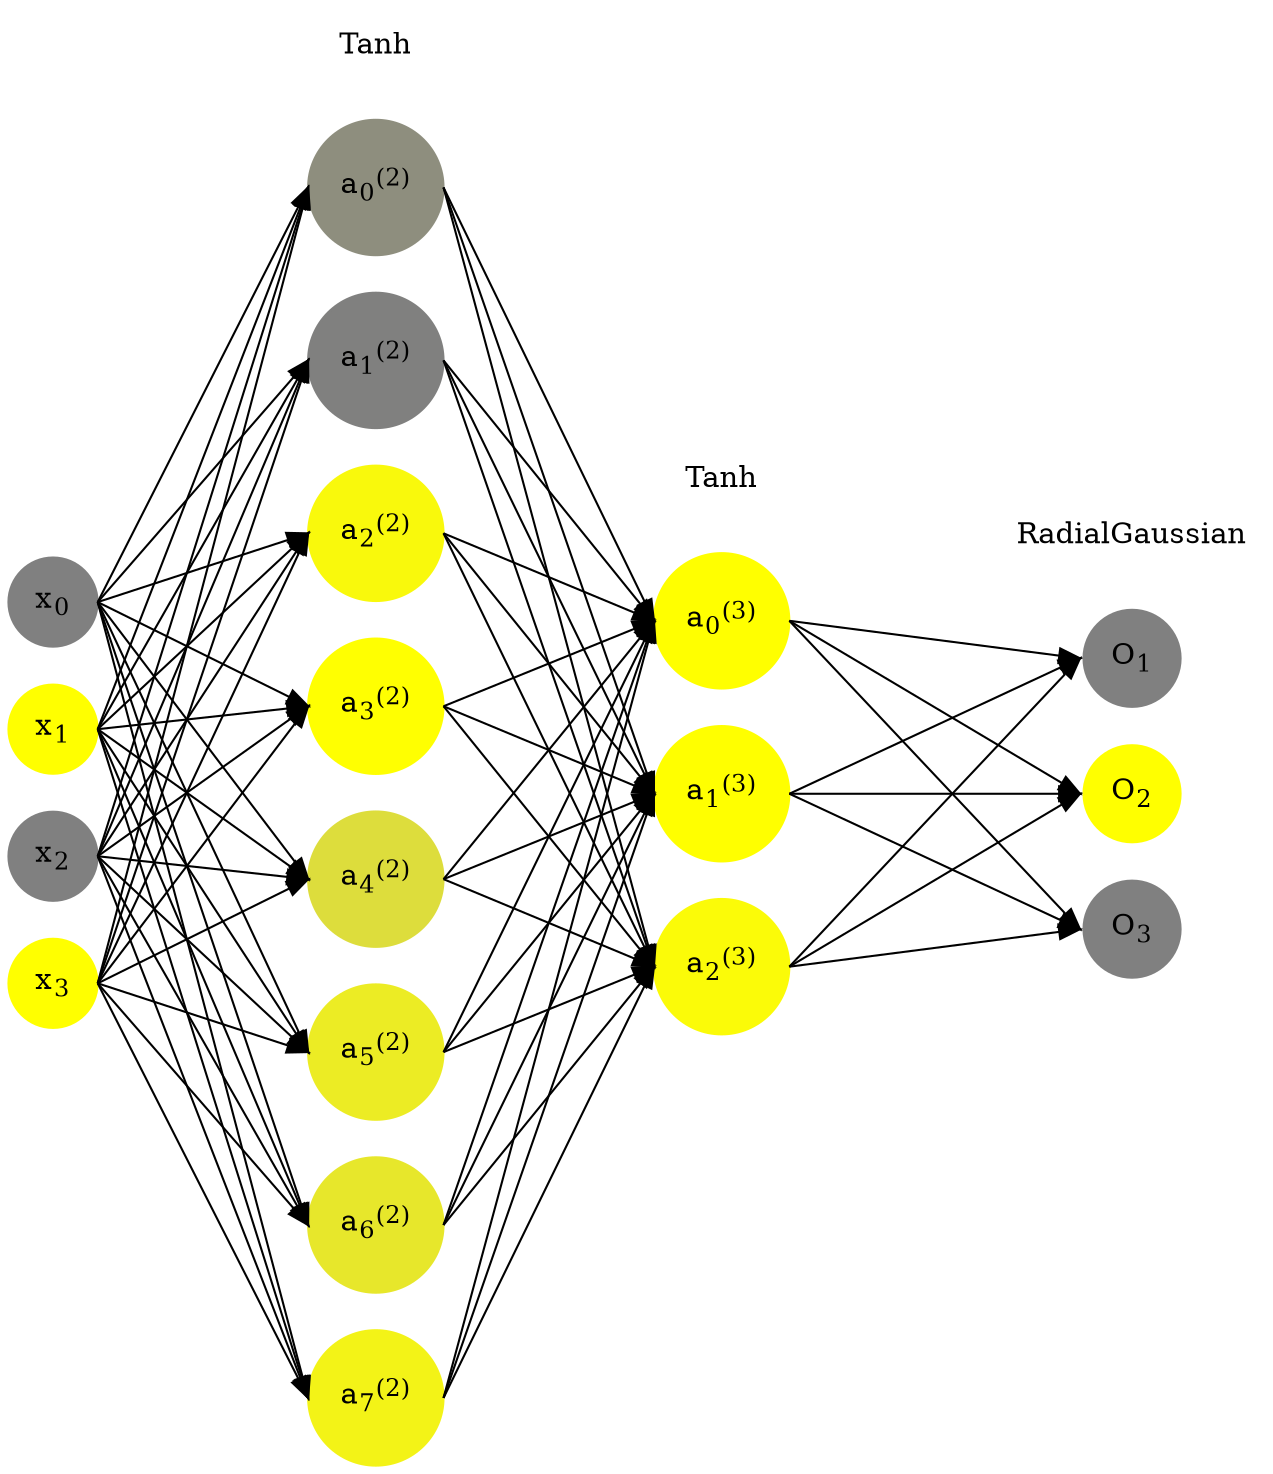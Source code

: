 digraph G {
	rankdir = LR;
	splines=false;
	edge[style=invis];
	ranksep= 1.4;
	{
	node [shape=circle, color="0.1667, 0.0, 0.5", style=filled, fillcolor="0.1667, 0.0, 0.5"];
	x0 [label=<x<sub>0</sub>>];
	}
	{
	node [shape=circle, color="0.1667, 1.0, 1.0", style=filled, fillcolor="0.1667, 1.0, 1.0"];
	x1 [label=<x<sub>1</sub>>];
	}
	{
	node [shape=circle, color="0.1667, 0.0, 0.5", style=filled, fillcolor="0.1667, 0.0, 0.5"];
	x2 [label=<x<sub>2</sub>>];
	}
	{
	node [shape=circle, color="0.1667, 1.0, 1.0", style=filled, fillcolor="0.1667, 1.0, 1.0"];
	x3 [label=<x<sub>3</sub>>];
	}
	{
	node [shape=circle, color="0.1667, 0.111544, 0.555772", style=filled, fillcolor="0.1667, 0.111544, 0.555772"];
	a02 [label=<a<sub>0</sub><sup>(2)</sup>>];
	}
	{
	node [shape=circle, color="0.1667, 0.007402, 0.503701", style=filled, fillcolor="0.1667, 0.007402, 0.503701"];
	a12 [label=<a<sub>1</sub><sup>(2)</sup>>];
	}
	{
	node [shape=circle, color="0.1667, 0.947996, 0.973998", style=filled, fillcolor="0.1667, 0.947996, 0.973998"];
	a22 [label=<a<sub>2</sub><sup>(2)</sup>>];
	}
	{
	node [shape=circle, color="0.1667, 0.994195, 0.997098", style=filled, fillcolor="0.1667, 0.994195, 0.997098"];
	a32 [label=<a<sub>3</sub><sup>(2)</sup>>];
	}
	{
	node [shape=circle, color="0.1667, 0.728252, 0.864126", style=filled, fillcolor="0.1667, 0.728252, 0.864126"];
	a42 [label=<a<sub>4</sub><sup>(2)</sup>>];
	}
	{
	node [shape=circle, color="0.1667, 0.847472, 0.923736", style=filled, fillcolor="0.1667, 0.847472, 0.923736"];
	a52 [label=<a<sub>5</sub><sup>(2)</sup>>];
	}
	{
	node [shape=circle, color="0.1667, 0.811704, 0.905852", style=filled, fillcolor="0.1667, 0.811704, 0.905852"];
	a62 [label=<a<sub>6</sub><sup>(2)</sup>>];
	}
	{
	node [shape=circle, color="0.1667, 0.904451, 0.952225", style=filled, fillcolor="0.1667, 0.904451, 0.952225"];
	a72 [label=<a<sub>7</sub><sup>(2)</sup>>];
	}
	{
	node [shape=circle, color="0.1667, 0.999277, 0.999638", style=filled, fillcolor="0.1667, 0.999277, 0.999638"];
	a03 [label=<a<sub>0</sub><sup>(3)</sup>>];
	}
	{
	node [shape=circle, color="0.1667, 0.999586, 0.999793", style=filled, fillcolor="0.1667, 0.999586, 0.999793"];
	a13 [label=<a<sub>1</sub><sup>(3)</sup>>];
	}
	{
	node [shape=circle, color="0.1667, 0.968146, 0.984073", style=filled, fillcolor="0.1667, 0.968146, 0.984073"];
	a23 [label=<a<sub>2</sub><sup>(3)</sup>>];
	}
	{
	node [shape=circle, color="0.1667, 0.0, 0.5", style=filled, fillcolor="0.1667, 0.0, 0.5"];
	O1 [label=<O<sub>1</sub>>];
	}
	{
	node [shape=circle, color="0.1667, 1.0, 1.0", style=filled, fillcolor="0.1667, 1.0, 1.0"];
	O2 [label=<O<sub>2</sub>>];
	}
	{
	node [shape=circle, color="0.1667, 0.0, 0.5", style=filled, fillcolor="0.1667, 0.0, 0.5"];
	O3 [label=<O<sub>3</sub>>];
	}
	{
	rank=same;
	x0->x1->x2->x3;
	}
	{
	rank=same;
	a02->a12->a22->a32->a42->a52->a62->a72;
	}
	{
	rank=same;
	a03->a13->a23;
	}
	{
	rank=same;
	O1->O2->O3;
	}
	l1 [shape=plaintext,label="Tanh"];
	l1->a02;
	{rank=same; l1;a02};
	l2 [shape=plaintext,label="Tanh"];
	l2->a03;
	{rank=same; l2;a03};
	l3 [shape=plaintext,label="RadialGaussian"];
	l3->O1;
	{rank=same; l3;O1};
edge[style=solid, tailport=e, headport=w];
	{x0;x1;x2;x3} -> {a02;a12;a22;a32;a42;a52;a62;a72};
	{a02;a12;a22;a32;a42;a52;a62;a72} -> {a03;a13;a23};
	{a03;a13;a23} -> {O1,O2,O3};
}